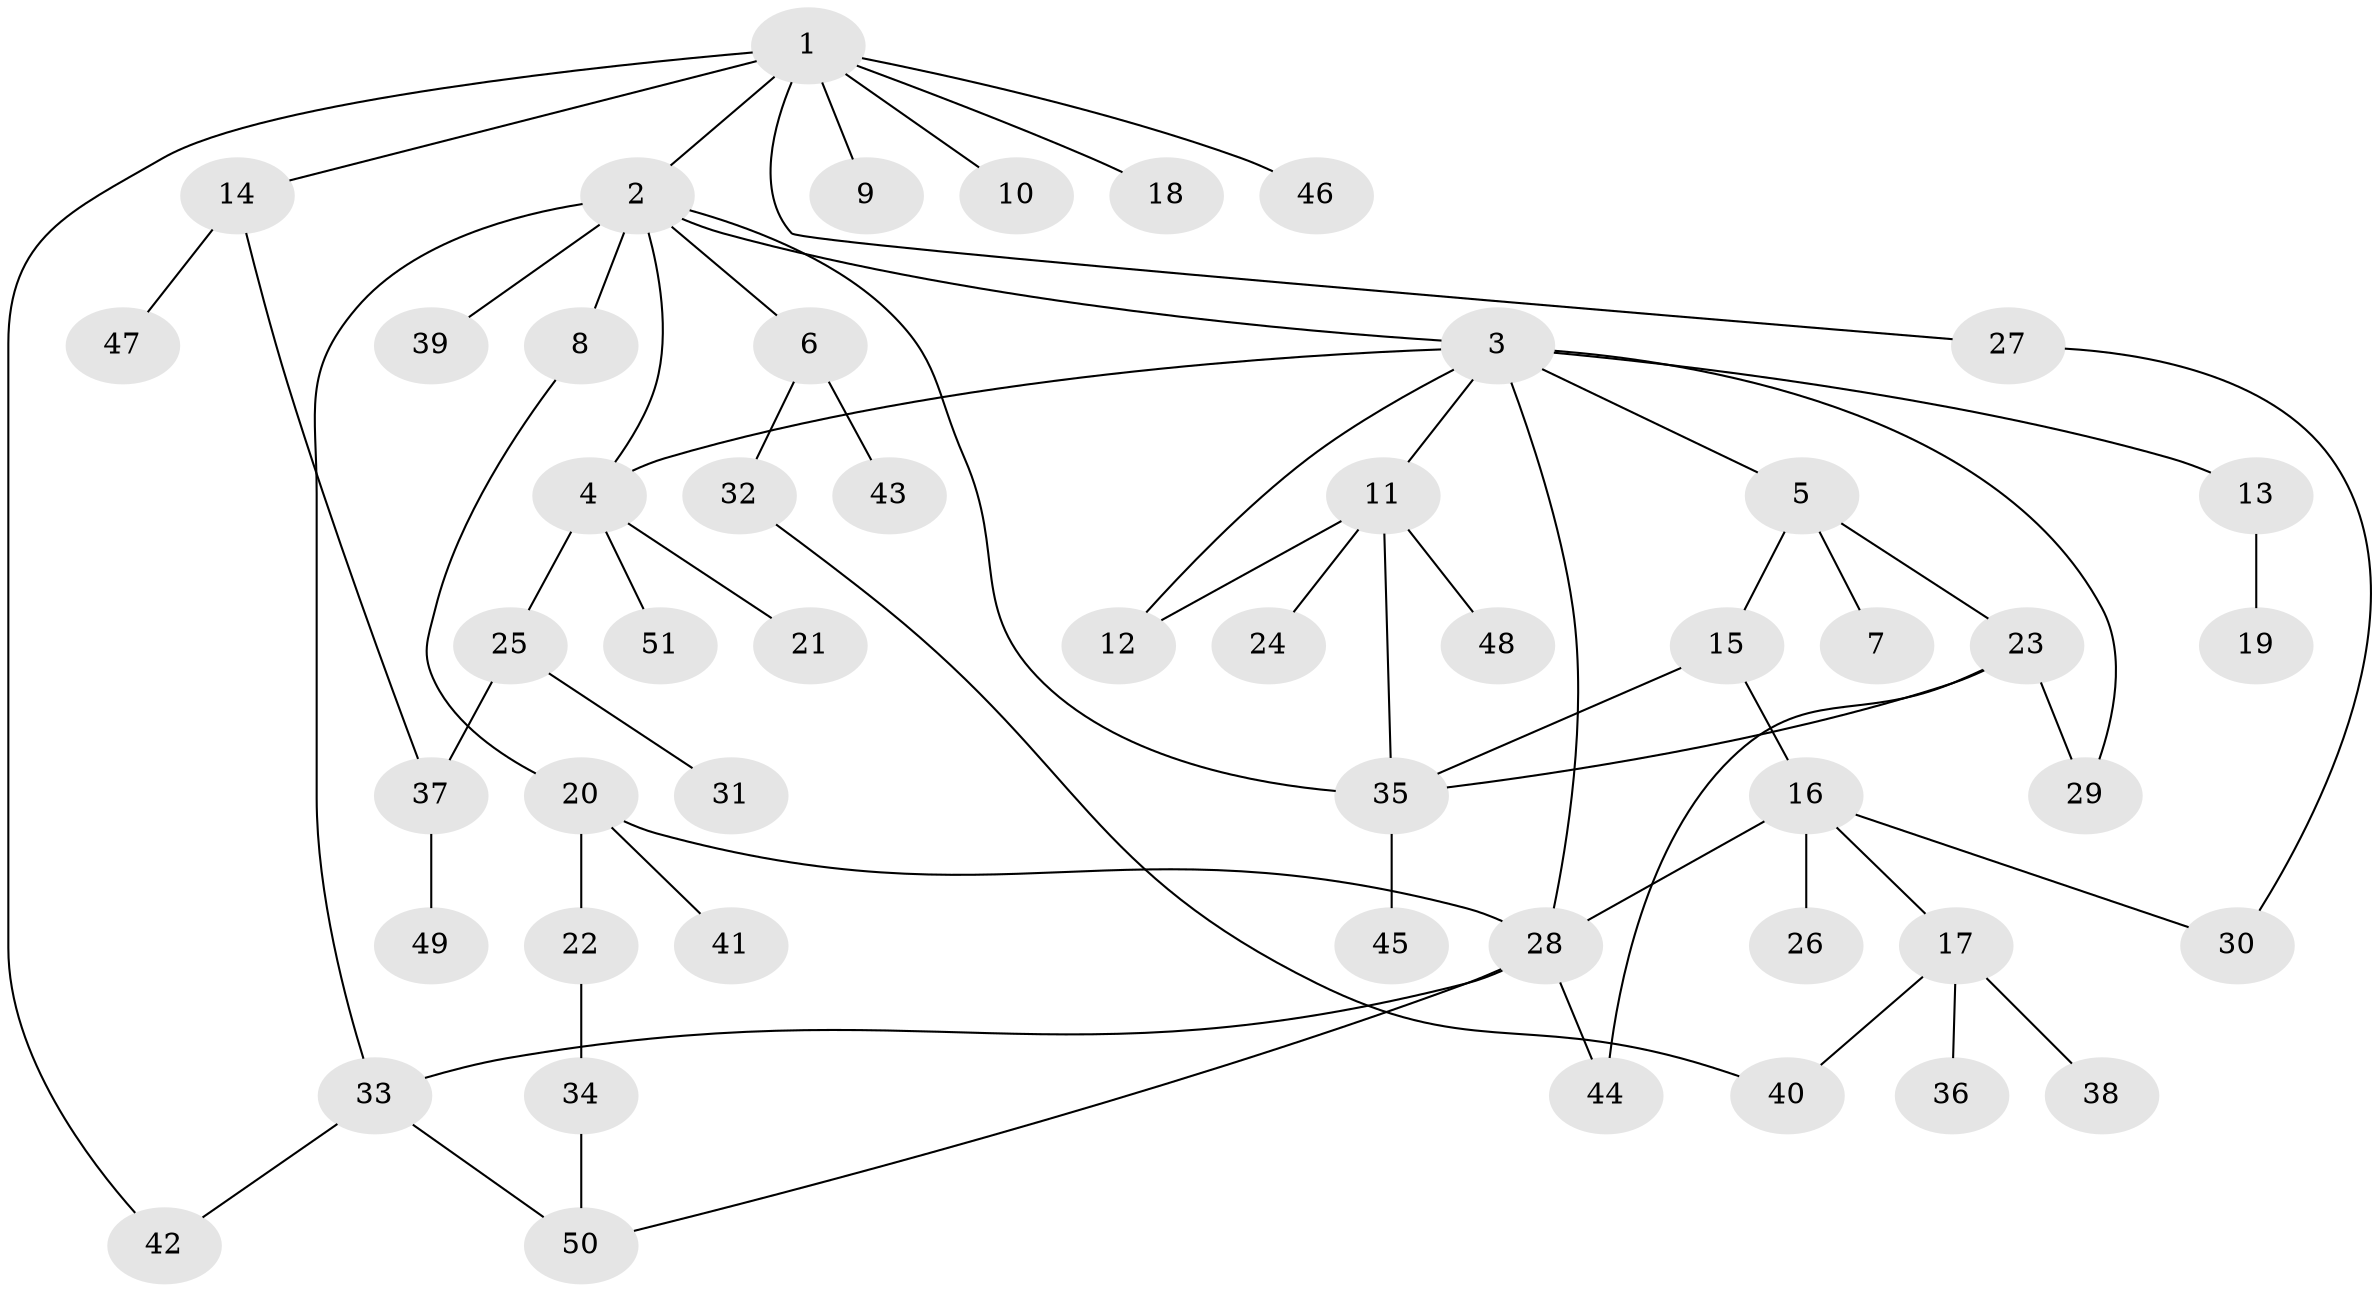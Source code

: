 // coarse degree distribution, {1: 0.23076923076923078, 6: 0.07692307692307693, 3: 0.19230769230769232, 5: 0.038461538461538464, 4: 0.038461538461538464, 2: 0.34615384615384615, 7: 0.07692307692307693}
// Generated by graph-tools (version 1.1) at 2025/36/03/04/25 23:36:52]
// undirected, 51 vertices, 66 edges
graph export_dot {
  node [color=gray90,style=filled];
  1;
  2;
  3;
  4;
  5;
  6;
  7;
  8;
  9;
  10;
  11;
  12;
  13;
  14;
  15;
  16;
  17;
  18;
  19;
  20;
  21;
  22;
  23;
  24;
  25;
  26;
  27;
  28;
  29;
  30;
  31;
  32;
  33;
  34;
  35;
  36;
  37;
  38;
  39;
  40;
  41;
  42;
  43;
  44;
  45;
  46;
  47;
  48;
  49;
  50;
  51;
  1 -- 2;
  1 -- 9;
  1 -- 10;
  1 -- 14;
  1 -- 18;
  1 -- 27;
  1 -- 42;
  1 -- 46;
  2 -- 3;
  2 -- 4;
  2 -- 6;
  2 -- 8;
  2 -- 33;
  2 -- 35;
  2 -- 39;
  3 -- 4;
  3 -- 5;
  3 -- 11;
  3 -- 12;
  3 -- 13;
  3 -- 28;
  3 -- 29;
  4 -- 21;
  4 -- 25;
  4 -- 51;
  5 -- 7;
  5 -- 15;
  5 -- 23;
  6 -- 32;
  6 -- 43;
  8 -- 20;
  11 -- 12;
  11 -- 24;
  11 -- 35;
  11 -- 48;
  13 -- 19;
  14 -- 37;
  14 -- 47;
  15 -- 16;
  15 -- 35;
  16 -- 17;
  16 -- 26;
  16 -- 28;
  16 -- 30;
  17 -- 36;
  17 -- 38;
  17 -- 40;
  20 -- 22;
  20 -- 28;
  20 -- 41;
  22 -- 34;
  23 -- 29;
  23 -- 35;
  23 -- 44;
  25 -- 31;
  25 -- 37;
  27 -- 30;
  28 -- 33;
  28 -- 44;
  28 -- 50;
  32 -- 40;
  33 -- 42;
  33 -- 50;
  34 -- 50;
  35 -- 45;
  37 -- 49;
}
